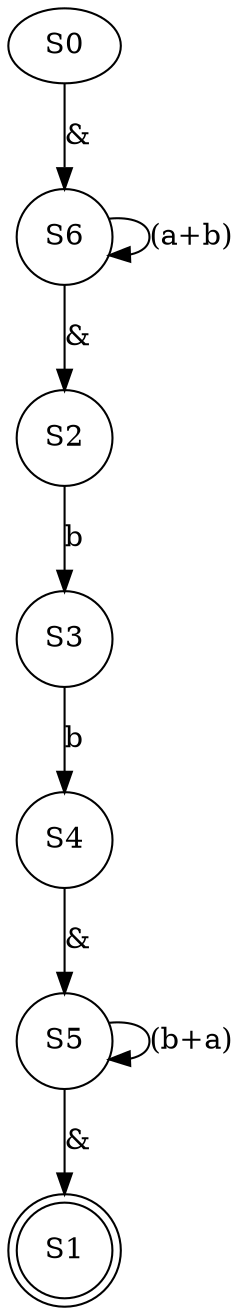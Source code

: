 digraph {
	S0 [label=S0]
	node [shape=doublecircle]
	S1 [label=S1]
	node [shape=circle]
	S2 [label=S2]
	S3 [label=S3]
	S4 [label=S4]
	S5 [label=S5]
	S6 [label=S6]
	S3 -> S4 [label=b]
	S2 -> S3 [label=b]
	S4 -> S5 [label="&"]
	S5 -> S1 [label="&"]
	S6 -> S6 [label="(a+b)"]
	S5 -> S5 [label="(b+a)"]
	S0 -> S6 [label="&"]
	S6 -> S2 [label="&"]
}
